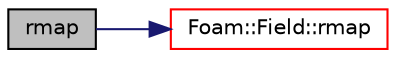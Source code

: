 digraph "rmap"
{
  bgcolor="transparent";
  edge [fontname="Helvetica",fontsize="10",labelfontname="Helvetica",labelfontsize="10"];
  node [fontname="Helvetica",fontsize="10",shape=record];
  rankdir="LR";
  Node1 [label="rmap",height=0.2,width=0.4,color="black", fillcolor="grey75", style="filled", fontcolor="black"];
  Node1 -> Node2 [color="midnightblue",fontsize="10",style="solid",fontname="Helvetica"];
  Node2 [label="Foam::Field::rmap",height=0.2,width=0.4,color="red",URL="$a00754.html#ae5cdfcd538daa5fa35fc0c2d7969c1eb",tooltip="1 to 1 reverse-map from the given field "];
}
